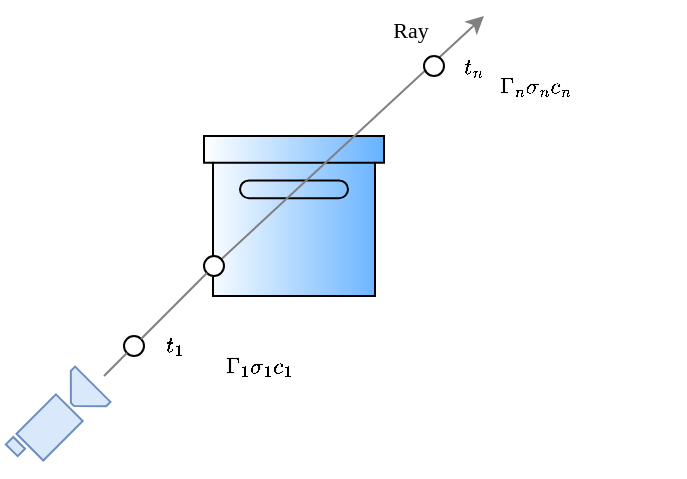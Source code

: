 <mxfile version="20.6.2" type="github">
  <diagram id="8g1f85qSLFJPqVeH53eo" name="第 1 页">
    <mxGraphModel dx="484" dy="309" grid="1" gridSize="10" guides="1" tooltips="1" connect="1" arrows="1" fold="1" page="1" pageScale="1" pageWidth="827" pageHeight="1169" math="1" shadow="0">
      <root>
        <mxCell id="0" />
        <mxCell id="1" parent="0" />
        <mxCell id="ApVP2FGr331HEArGf7rF-1" value="" style="sketch=0;pointerEvents=1;shadow=0;dashed=0;html=1;strokeColor=#6c8ebf;fillColor=#dae8fc;labelPosition=center;verticalLabelPosition=bottom;verticalAlign=top;outlineConnect=0;align=center;shape=mxgraph.office.devices.video_camera;rotation=-45;" vertex="1" parent="1">
          <mxGeometry x="180" y="280" width="52" height="25" as="geometry" />
        </mxCell>
        <mxCell id="ApVP2FGr331HEArGf7rF-2" value="" style="html=1;verticalLabelPosition=bottom;align=center;labelBackgroundColor=#ffffff;verticalAlign=top;strokeWidth=1;shadow=0;shape=mxgraph.ios7.icons.box;gradientColor=#66B2FF;gradientDirection=east;" vertex="1" parent="1">
          <mxGeometry x="280" y="150" width="90" height="80" as="geometry" />
        </mxCell>
        <mxCell id="ApVP2FGr331HEArGf7rF-3" value="" style="endArrow=classic;html=1;rounded=0;shadow=0;strokeColor=#808080;startArrow=none;" edge="1" parent="1" source="ApVP2FGr331HEArGf7rF-8">
          <mxGeometry width="50" height="50" relative="1" as="geometry">
            <mxPoint x="230" y="270" as="sourcePoint" />
            <mxPoint x="420" y="90" as="targetPoint" />
          </mxGeometry>
        </mxCell>
        <mxCell id="ApVP2FGr331HEArGf7rF-4" value="&lt;font face=&quot;Georgia&quot; style=&quot;font-size: 11px;&quot;&gt;Ray&lt;/font&gt;" style="edgeLabel;html=1;align=center;verticalAlign=middle;resizable=0;points=[];" vertex="1" connectable="0" parent="ApVP2FGr331HEArGf7rF-3">
          <mxGeometry x="0.91" y="-2" relative="1" as="geometry">
            <mxPoint x="-33" as="offset" />
          </mxGeometry>
        </mxCell>
        <mxCell id="ApVP2FGr331HEArGf7rF-5" value="" style="ellipse;" vertex="1" parent="1">
          <mxGeometry x="240" y="250" width="10" height="10" as="geometry" />
        </mxCell>
        <mxCell id="ApVP2FGr331HEArGf7rF-6" value="" style="endArrow=none;html=1;rounded=0;shadow=0;strokeColor=#808080;" edge="1" parent="1" target="ApVP2FGr331HEArGf7rF-5">
          <mxGeometry width="50" height="50" relative="1" as="geometry">
            <mxPoint x="230" y="270" as="sourcePoint" />
            <mxPoint x="420" y="90" as="targetPoint" />
          </mxGeometry>
        </mxCell>
        <mxCell id="ApVP2FGr331HEArGf7rF-8" value="" style="ellipse;" vertex="1" parent="1">
          <mxGeometry x="280" y="210" width="10" height="10" as="geometry" />
        </mxCell>
        <mxCell id="ApVP2FGr331HEArGf7rF-9" value="" style="endArrow=none;html=1;rounded=0;shadow=0;strokeColor=#808080;startArrow=none;" edge="1" parent="1" source="ApVP2FGr331HEArGf7rF-5" target="ApVP2FGr331HEArGf7rF-8">
          <mxGeometry width="50" height="50" relative="1" as="geometry">
            <mxPoint x="248.641" y="251.573" as="sourcePoint" />
            <mxPoint x="420" y="90" as="targetPoint" />
          </mxGeometry>
        </mxCell>
        <mxCell id="ApVP2FGr331HEArGf7rF-11" value="" style="ellipse;" vertex="1" parent="1">
          <mxGeometry x="390" y="110" width="10" height="10" as="geometry" />
        </mxCell>
        <mxCell id="ApVP2FGr331HEArGf7rF-14" value="&lt;p style=&quot;line-height: 100%;&quot;&gt;&lt;font face=&quot;Georgia&quot; style=&quot;font-size: 11px;&quot;&gt;`t_1`&lt;/font&gt;&lt;/p&gt;" style="text;html=1;align=center;verticalAlign=middle;resizable=0;points=[];autosize=1;strokeColor=none;fillColor=none;fontSize=2;" vertex="1" parent="1">
          <mxGeometry x="240" y="240" width="50" height="30" as="geometry" />
        </mxCell>
        <mxCell id="ApVP2FGr331HEArGf7rF-15" value="&lt;font style=&quot;font-size: 5px;&quot;&gt;&lt;br&gt;&lt;/font&gt;" style="text;html=1;align=center;verticalAlign=middle;resizable=0;points=[];autosize=1;strokeColor=none;fillColor=none;" vertex="1" parent="1">
          <mxGeometry x="404" y="110" width="20" height="30" as="geometry" />
        </mxCell>
        <mxCell id="ApVP2FGr331HEArGf7rF-16" value="&lt;font face=&quot;Georgia&quot; style=&quot;font-size: 11px;&quot;&gt;`t_n`&lt;/font&gt;" style="text;html=1;align=center;verticalAlign=middle;resizable=0;points=[];autosize=1;strokeColor=none;fillColor=none;fontSize=2;" vertex="1" parent="1">
          <mxGeometry x="389" y="100" width="50" height="30" as="geometry" />
        </mxCell>
        <mxCell id="ApVP2FGr331HEArGf7rF-18" value="&lt;font face=&quot;Times New Roman&quot;&gt;`\Gamma_1\sigma_1c_1`&lt;/font&gt;" style="text;html=1;align=center;verticalAlign=middle;resizable=0;points=[];autosize=1;strokeColor=none;fillColor=none;fontSize=11;fontFamily=Georgia;" vertex="1" parent="1">
          <mxGeometry x="232" y="250" width="150" height="30" as="geometry" />
        </mxCell>
        <mxCell id="ApVP2FGr331HEArGf7rF-19" value="&lt;font face=&quot;Times New Roman&quot;&gt;`\Gamma_n\sigma_n c_n`&lt;/font&gt;" style="text;html=1;align=center;verticalAlign=middle;resizable=0;points=[];autosize=1;strokeColor=none;fillColor=none;fontSize=11;fontFamily=Georgia;" vertex="1" parent="1">
          <mxGeometry x="370" y="110" width="150" height="30" as="geometry" />
        </mxCell>
      </root>
    </mxGraphModel>
  </diagram>
</mxfile>

